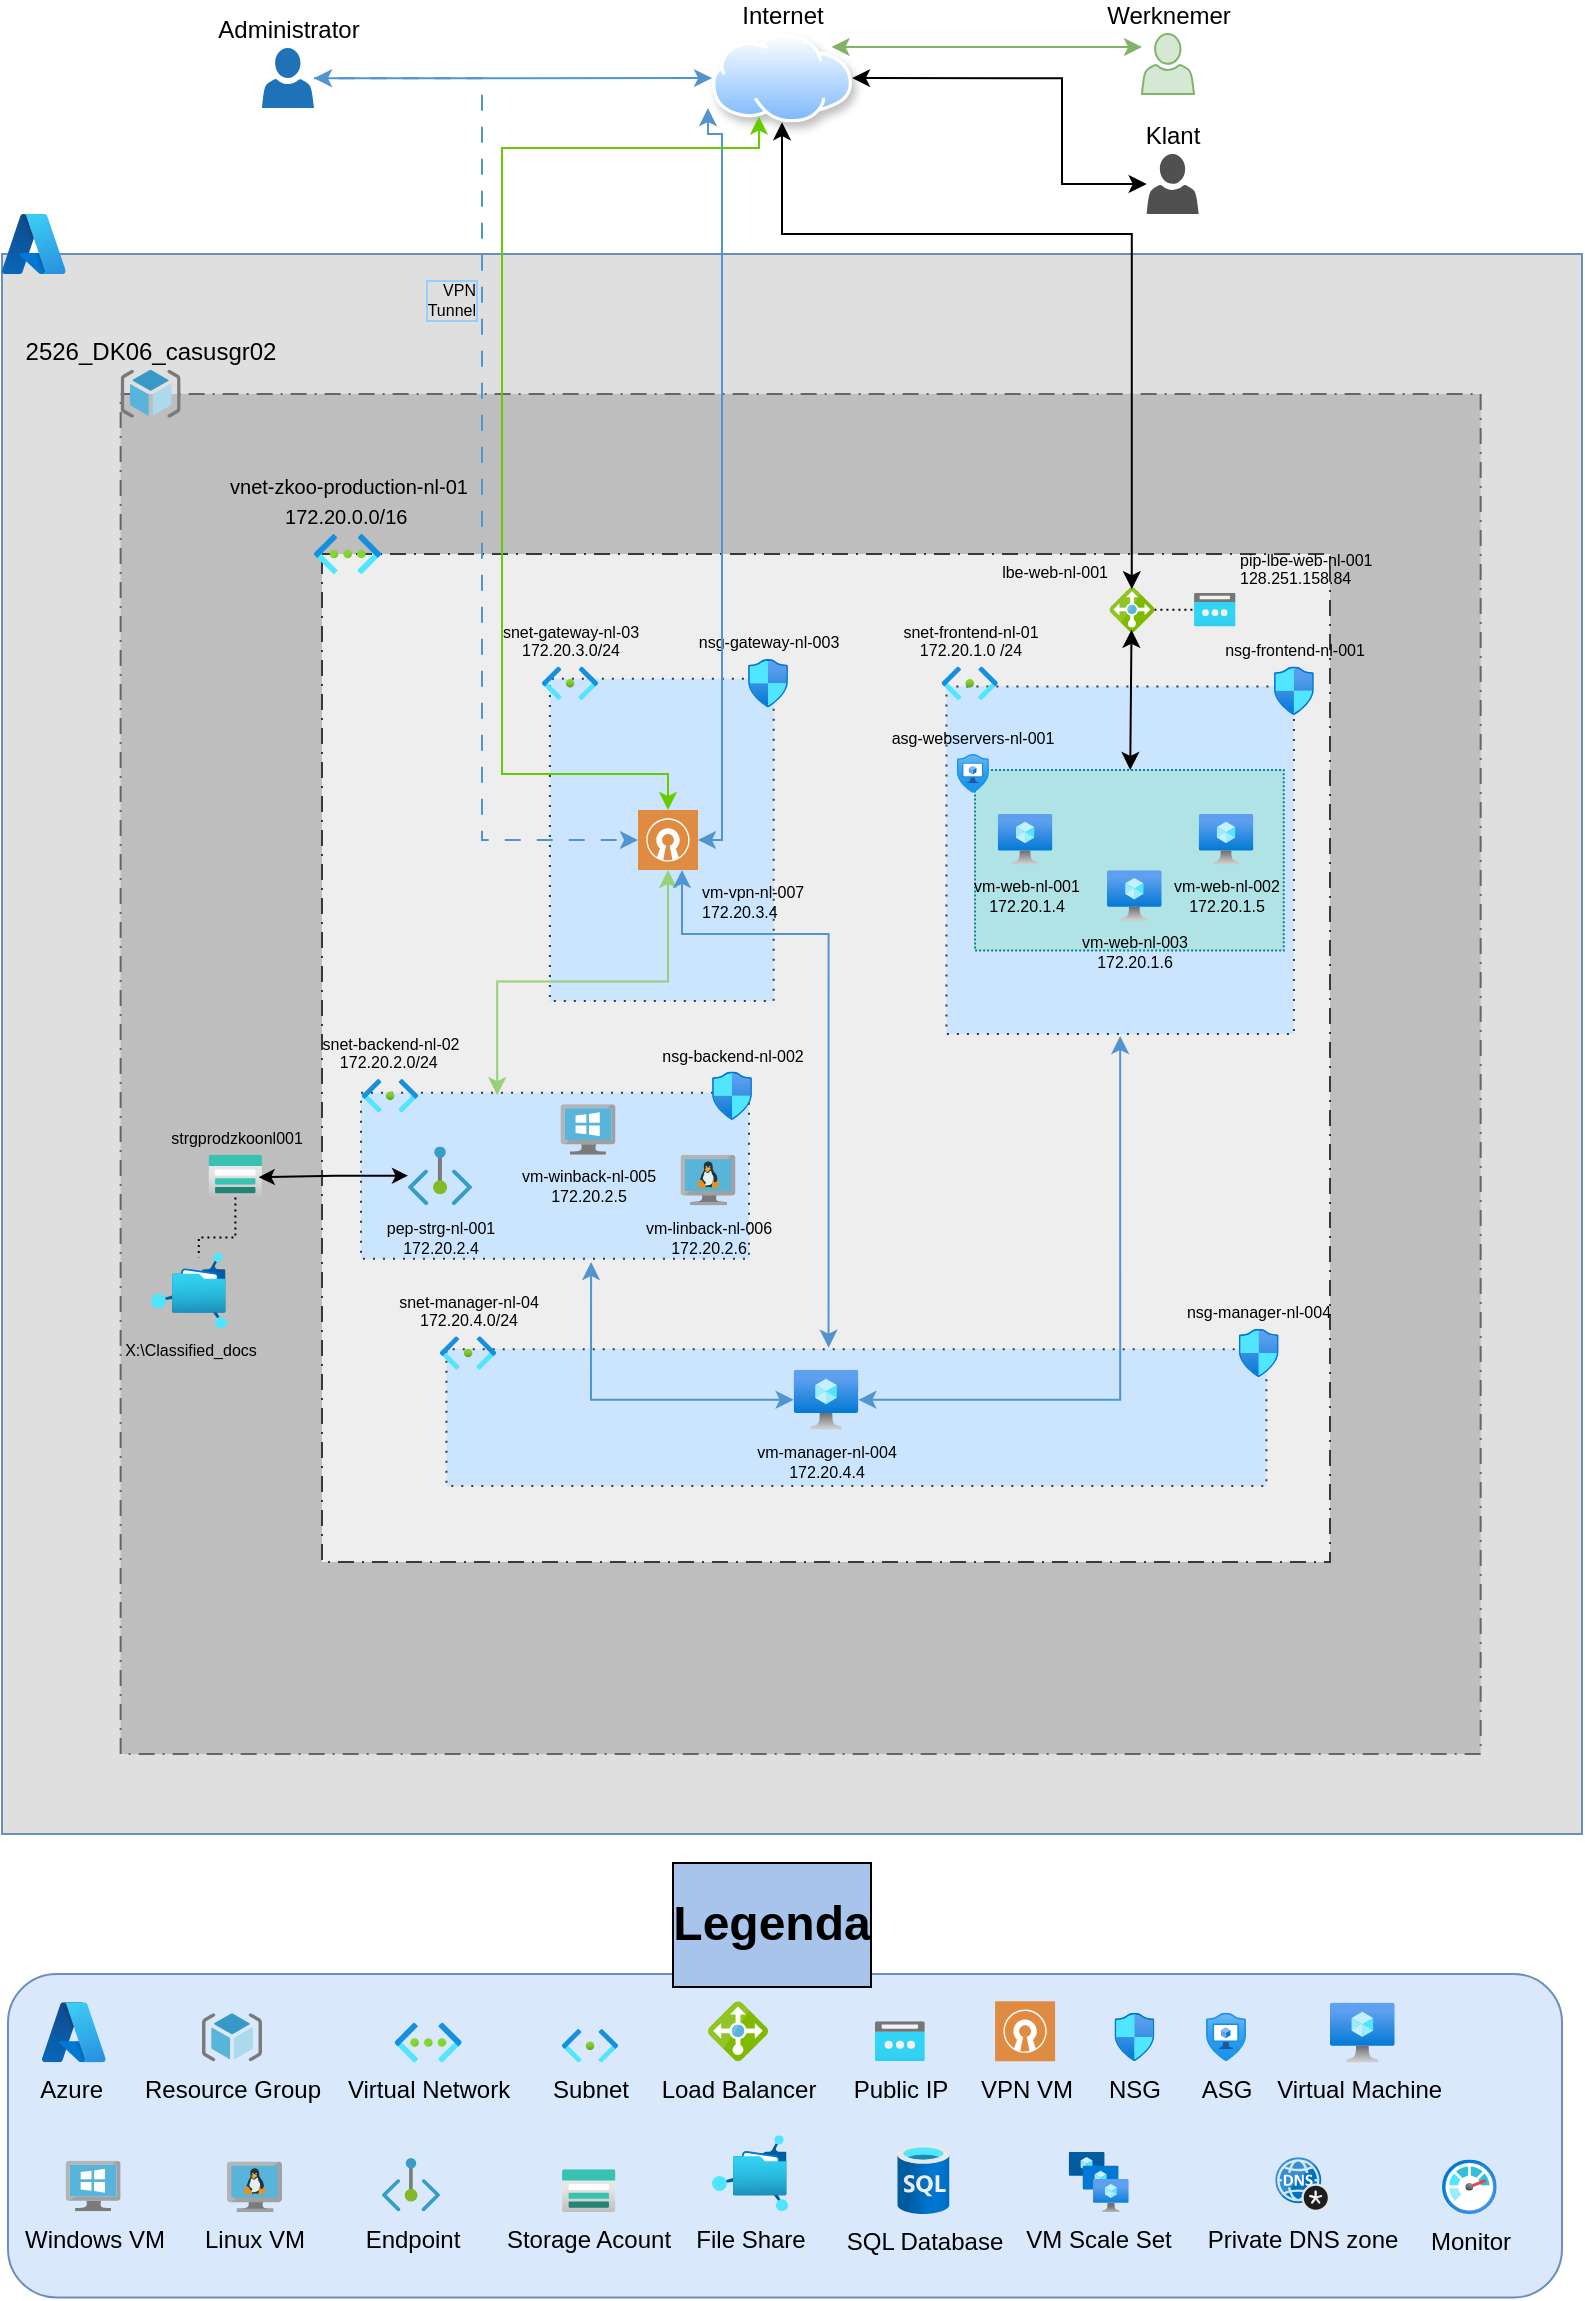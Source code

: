 <mxfile version="28.2.5">
  <diagram name="Pagina-1" id="Vlgs3-vD3yWlQ9Ya2_ih">
    <mxGraphModel dx="951" dy="519" grid="1" gridSize="10" guides="1" tooltips="1" connect="1" arrows="1" fold="1" page="1" pageScale="1" pageWidth="827" pageHeight="1169" math="0" shadow="0">
      <root>
        <mxCell id="0" />
        <mxCell id="1" parent="0" />
        <mxCell id="_ljBFFL1pftRcs8NAiXg-1" value="" style="rounded=1;whiteSpace=wrap;html=1;fillColor=#dae8fc;strokeColor=#6c8ebf;labelBackgroundColor=none;" parent="1" vertex="1">
          <mxGeometry x="33" y="990" width="777" height="161.75" as="geometry" />
        </mxCell>
        <mxCell id="9RAzOZE7e6CDI6lu2aur-12" value="" style="whiteSpace=wrap;html=1;aspect=fixed;perimeterSpacing=1;shadow=0;fillColor=#DFDFDF;strokeColor=#6c8ebf;labelBackgroundColor=none;" parent="1" vertex="1">
          <mxGeometry x="30" y="130" width="790" height="790" as="geometry" />
        </mxCell>
        <mxCell id="9RAzOZE7e6CDI6lu2aur-13" value="" style="whiteSpace=wrap;html=1;aspect=fixed;perimeterSpacing=0;shadow=0;dashed=1;dashPattern=8 4 1 4;labelBackgroundColor=none;fillColor=#BEBEBE;strokeColor=#666666;gradientColor=none;" parent="1" vertex="1">
          <mxGeometry x="89.32" y="200" width="680" height="680" as="geometry" />
        </mxCell>
        <mxCell id="9RAzOZE7e6CDI6lu2aur-14" value="" style="whiteSpace=wrap;html=1;aspect=fixed;perimeterSpacing=1;shadow=0;fillColor=#eeeeee;dashed=1;dashPattern=8 4 1 4;strokeColor=#36393d;labelBackgroundColor=none;" parent="1" vertex="1">
          <mxGeometry x="190" y="280" width="504" height="504" as="geometry" />
        </mxCell>
        <mxCell id="9RAzOZE7e6CDI6lu2aur-17" value="" style="whiteSpace=wrap;html=1;aspect=fixed;perimeterSpacing=1;shadow=0;fillColor=#cce5ff;dashed=1;dashPattern=1 4;strokeColor=#36393d;labelBackgroundColor=none;" parent="1" vertex="1">
          <mxGeometry x="502.21" y="346.25" width="173.75" height="173.75" as="geometry" />
        </mxCell>
        <mxCell id="9RAzOZE7e6CDI6lu2aur-25" value="" style="rounded=0;whiteSpace=wrap;html=1;dashed=1;dashPattern=1 1;labelBackgroundColor=none;fillColor=#b0e3e6;strokeColor=#0e8088;" parent="1" vertex="1">
          <mxGeometry x="516.52" y="387.98" width="154.37" height="90.29" as="geometry" />
        </mxCell>
        <mxCell id="9RAzOZE7e6CDI6lu2aur-2" value="Internet" style="image;aspect=fixed;perimeter=ellipsePerimeter;html=1;align=center;shadow=1;spacingTop=3;image=img/lib/active_directory/internet_cloud.svg;labelPosition=center;verticalLabelPosition=top;verticalAlign=bottom;labelBackgroundColor=none;imageBorder=none;imageBackground=none;" parent="1" vertex="1">
          <mxGeometry x="385" y="20" width="70" height="44.1" as="geometry" />
        </mxCell>
        <mxCell id="9RAzOZE7e6CDI6lu2aur-16" value="&lt;div&gt;snet-frontend-nl-01&lt;/div&gt;&lt;div&gt;172.20.1.0 /24&lt;/div&gt;" style="image;aspect=fixed;html=1;points=[];align=center;fontSize=8;image=img/lib/azure2/networking/Subnet.svg;labelBackgroundColor=none;labelPosition=center;verticalLabelPosition=top;verticalAlign=bottom;" parent="1" vertex="1">
          <mxGeometry x="499.86" y="336.24" width="28" height="16.77" as="geometry" />
        </mxCell>
        <mxCell id="9RAzOZE7e6CDI6lu2aur-18" value="pip-lbe-web-nl-001&lt;br&gt;128.251.158.84" style="image;aspect=fixed;html=1;points=[];align=left;fontSize=8;image=img/lib/azure2/networking/Public_IP_Addresses.svg;labelBackgroundColor=none;labelPosition=right;verticalLabelPosition=top;verticalAlign=bottom;" parent="1" vertex="1">
          <mxGeometry x="626" y="299.55" width="20.81" height="16.65" as="geometry" />
        </mxCell>
        <mxCell id="9RAzOZE7e6CDI6lu2aur-19" value="lbe-web-nl-001" style="image;sketch=0;aspect=fixed;html=1;points=[];align=right;fontSize=8;image=img/lib/mscae/Load_Balancer_feature.svg;labelBackgroundColor=none;labelPosition=left;verticalLabelPosition=top;verticalAlign=bottom;" parent="1" vertex="1">
          <mxGeometry x="583.79" y="296.66" width="22.42" height="22.42" as="geometry" />
        </mxCell>
        <mxCell id="9RAzOZE7e6CDI6lu2aur-20" value="vm-web-nl-001&lt;br&gt;&lt;span style=&quot;line-height: 110%;&quot;&gt;172.20.1.4&lt;/span&gt;" style="image;aspect=fixed;html=1;points=[];align=center;fontSize=8;image=img/lib/azure2/compute/Virtual_Machine.svg;labelBackgroundColor=none;verticalAlign=top;" parent="1" vertex="1">
          <mxGeometry x="527.86" y="410" width="27.35" height="25.36" as="geometry" />
        </mxCell>
        <mxCell id="9RAzOZE7e6CDI6lu2aur-21" value="vm-web-nl-003&lt;br&gt;172.20.1.6" style="image;aspect=fixed;html=1;points=[];align=center;fontSize=8;image=img/lib/azure2/compute/Virtual_Machine.svg;labelBackgroundColor=none;verticalAlign=top;" parent="1" vertex="1">
          <mxGeometry x="582.5" y="438.11" width="27.35" height="25.36" as="geometry" />
        </mxCell>
        <mxCell id="9RAzOZE7e6CDI6lu2aur-22" value="vm-web-nl-002&lt;br&gt;&lt;span style=&quot;line-height: 110%;&quot;&gt;172.20.1.5&lt;/span&gt;" style="image;aspect=fixed;html=1;points=[];align=center;fontSize=8;image=img/lib/azure2/compute/Virtual_Machine.svg;labelBackgroundColor=none;" parent="1" vertex="1">
          <mxGeometry x="628.35" y="410" width="27.35" height="25.36" as="geometry" />
        </mxCell>
        <mxCell id="9RAzOZE7e6CDI6lu2aur-23" value="&lt;font&gt;asg-webservers-nl-001&lt;/font&gt;" style="image;aspect=fixed;html=1;points=[];align=center;fontSize=8;image=img/lib/azure2/security/Application_Security_Groups.svg;labelBackgroundColor=none;labelPosition=center;verticalLabelPosition=top;verticalAlign=bottom;" parent="1" vertex="1">
          <mxGeometry x="507.46" y="380" width="16" height="19.43" as="geometry" />
        </mxCell>
        <mxCell id="9RAzOZE7e6CDI6lu2aur-26" value="&lt;font style=&quot;font-size: 8px;&quot;&gt;nsg-frontend-nl-001&lt;/font&gt;" style="image;aspect=fixed;html=1;points=[];align=center;fontSize=10;image=img/lib/azure2/networking/Network_Security_Groups.svg;labelBackgroundColor=none;labelPosition=center;verticalLabelPosition=top;verticalAlign=bottom;" parent="1" vertex="1">
          <mxGeometry x="665.96" y="336.24" width="20" height="24.28" as="geometry" />
        </mxCell>
        <mxCell id="9RAzOZE7e6CDI6lu2aur-30" value="" style="image;aspect=fixed;html=1;points=[];align=center;fontSize=12;image=img/lib/azure2/other/Azure_A.svg;labelBackgroundColor=none;" parent="1" vertex="1">
          <mxGeometry x="30" y="110" width="31.82" height="30" as="geometry" />
        </mxCell>
        <mxCell id="9RAzOZE7e6CDI6lu2aur-33" value="" style="image;aspect=fixed;html=1;points=[];align=center;fontSize=12;image=img/lib/azure2/networking/Private_Endpoint.svg;labelBackgroundColor=none;" parent="1" vertex="1">
          <mxGeometry x="474.75" y="710" width="29" height="26.58" as="geometry" />
        </mxCell>
        <mxCell id="9RAzOZE7e6CDI6lu2aur-52" style="edgeStyle=orthogonalEdgeStyle;rounded=0;orthogonalLoop=1;jettySize=auto;html=1;entryX=0;entryY=0.5;entryDx=0;entryDy=0;fillColor=#dae8fc;strokeColor=light-dark(#5294cf, #5294CF);labelBackgroundColor=none;startArrow=classic;startFill=1;" parent="1" source="9RAzOZE7e6CDI6lu2aur-34" target="9RAzOZE7e6CDI6lu2aur-2" edge="1">
          <mxGeometry relative="1" as="geometry" />
        </mxCell>
        <mxCell id="9RAzOZE7e6CDI6lu2aur-34" value="Administrator" style="sketch=0;pointerEvents=1;shadow=0;dashed=0;html=1;strokeColor=none;labelPosition=center;verticalLabelPosition=top;verticalAlign=bottom;outlineConnect=0;align=center;shape=mxgraph.office.users.user;fillColor=#2072B8;labelBackgroundColor=none;" parent="1" vertex="1">
          <mxGeometry x="160" y="27.05" width="26" height="30" as="geometry" />
        </mxCell>
        <mxCell id="9RAzOZE7e6CDI6lu2aur-51" style="edgeStyle=orthogonalEdgeStyle;rounded=0;orthogonalLoop=1;jettySize=auto;html=1;entryX=1;entryY=0;entryDx=0;entryDy=0;fillColor=#d5e8d4;strokeColor=#82b366;labelBackgroundColor=none;startArrow=classic;startFill=1;" parent="1" source="9RAzOZE7e6CDI6lu2aur-35" target="9RAzOZE7e6CDI6lu2aur-2" edge="1">
          <mxGeometry relative="1" as="geometry">
            <Array as="points">
              <mxPoint x="527" y="27" />
            </Array>
          </mxGeometry>
        </mxCell>
        <mxCell id="9RAzOZE7e6CDI6lu2aur-35" value="Werknemer" style="sketch=0;pointerEvents=1;shadow=0;dashed=0;html=1;strokeColor=#82b366;labelPosition=center;verticalLabelPosition=top;verticalAlign=bottom;outlineConnect=0;align=center;shape=mxgraph.office.users.user;fillColor=#d5e8d4;labelBackgroundColor=none;" parent="1" vertex="1">
          <mxGeometry x="600" y="20" width="26" height="30" as="geometry" />
        </mxCell>
        <mxCell id="9RAzOZE7e6CDI6lu2aur-44" style="edgeStyle=orthogonalEdgeStyle;rounded=0;orthogonalLoop=1;jettySize=auto;html=1;entryX=1;entryY=0.5;entryDx=0;entryDy=0;labelBackgroundColor=none;startArrow=classic;startFill=1;" parent="1" source="9RAzOZE7e6CDI6lu2aur-36" target="9RAzOZE7e6CDI6lu2aur-2" edge="1">
          <mxGeometry relative="1" as="geometry">
            <Array as="points">
              <mxPoint x="560" y="95" />
              <mxPoint x="560" y="42" />
            </Array>
          </mxGeometry>
        </mxCell>
        <mxCell id="9RAzOZE7e6CDI6lu2aur-36" value="Klant" style="sketch=0;pointerEvents=1;shadow=0;dashed=0;html=1;strokeColor=none;fillColor=#505050;labelPosition=center;verticalLabelPosition=top;verticalAlign=bottom;outlineConnect=0;align=center;shape=mxgraph.office.users.user;labelBackgroundColor=none;" parent="1" vertex="1">
          <mxGeometry x="602.35" y="80" width="26" height="30" as="geometry" />
        </mxCell>
        <mxCell id="9RAzOZE7e6CDI6lu2aur-37" value="&lt;font&gt;strgprodzkoonl001&lt;/font&gt;" style="image;aspect=fixed;html=1;points=[];align=center;fontSize=8;image=img/lib/azure2/storage/Storage_Accounts.svg;labelBackgroundColor=none;labelPosition=center;verticalLabelPosition=top;verticalAlign=bottom;" parent="1" vertex="1">
          <mxGeometry x="133.25" y="580.38" width="26.75" height="21.4" as="geometry" />
        </mxCell>
        <mxCell id="9RAzOZE7e6CDI6lu2aur-38" value="" style="rounded=0;whiteSpace=wrap;html=1;rotation=90;fillColor=#cce5ff;dashed=1;dashPattern=1 4;strokeColor=#36393d;labelBackgroundColor=none;" parent="1" vertex="1">
          <mxGeometry x="279.36" y="367.03" width="161.07" height="111.88" as="geometry" />
        </mxCell>
        <mxCell id="9RAzOZE7e6CDI6lu2aur-15" value="&lt;font style=&quot;font-size: 10px;&quot;&gt;vnet-zkoo-production-nl-01&lt;br&gt;172.20.0.0/16&amp;nbsp;&lt;/font&gt;" style="image;aspect=fixed;html=1;points=[];align=center;fontSize=12;image=img/lib/azure2/networking/Virtual_Networks.svg;labelBackgroundColor=none;verticalAlign=bottom;labelPosition=center;verticalLabelPosition=top;" parent="1" vertex="1">
          <mxGeometry x="186" y="270" width="33.5" height="20" as="geometry" />
        </mxCell>
        <mxCell id="9RAzOZE7e6CDI6lu2aur-46" value="" style="endArrow=classic;html=1;rounded=0;exitX=0.489;exitY=0.947;exitDx=0;exitDy=0;exitPerimeter=0;labelBackgroundColor=none;endFill=1;startArrow=classic;startFill=1;" parent="1" source="9RAzOZE7e6CDI6lu2aur-19" target="9RAzOZE7e6CDI6lu2aur-25" edge="1">
          <mxGeometry width="50" height="50" relative="1" as="geometry">
            <mxPoint x="494.24" y="373.13" as="sourcePoint" />
            <mxPoint x="520" y="420" as="targetPoint" />
          </mxGeometry>
        </mxCell>
        <mxCell id="9RAzOZE7e6CDI6lu2aur-1" value="2526_DK06_casusgr02" style="image;sketch=0;aspect=fixed;html=1;points=[];align=center;fontSize=12;image=img/lib/mscae/ResourceGroup.svg;labelPosition=center;verticalLabelPosition=top;verticalAlign=bottom;labelBackgroundColor=none;" parent="1" vertex="1">
          <mxGeometry x="89.32" y="187.85" width="30" height="24" as="geometry" />
        </mxCell>
        <mxCell id="9RAzOZE7e6CDI6lu2aur-54" value="&lt;font&gt;nsg-gateway-nl-003&lt;/font&gt;" style="image;aspect=fixed;html=1;points=[];align=center;fontSize=8;image=img/lib/azure2/networking/Network_Security_Groups.svg;labelBackgroundColor=none;labelPosition=center;verticalLabelPosition=top;verticalAlign=bottom;" parent="1" vertex="1">
          <mxGeometry x="403" y="332.48" width="20" height="24.28" as="geometry" />
        </mxCell>
        <mxCell id="9RAzOZE7e6CDI6lu2aur-55" value="&lt;div&gt;snet-gateway-nl-03&lt;/div&gt;&lt;div&gt;172.20.3.0/24&lt;/div&gt;" style="image;aspect=fixed;html=1;points=[];align=center;fontSize=8;image=img/lib/azure2/networking/Subnet.svg;labelBackgroundColor=none;labelPosition=center;verticalLabelPosition=top;verticalAlign=bottom;" parent="1" vertex="1">
          <mxGeometry x="300" y="336.24" width="28" height="16.77" as="geometry" />
        </mxCell>
        <mxCell id="9RAzOZE7e6CDI6lu2aur-66" value="&lt;div&gt;Azure&amp;nbsp;&lt;/div&gt;&lt;div&gt;&lt;br&gt;&lt;/div&gt;" style="image;aspect=fixed;html=1;points=[];align=center;fontSize=12;image=img/lib/azure2/other/Azure_A.svg;labelBackgroundColor=none;" parent="1" vertex="1">
          <mxGeometry x="50" y="1004.11" width="31.82" height="30" as="geometry" />
        </mxCell>
        <mxCell id="9RAzOZE7e6CDI6lu2aur-67" value="Resource Group" style="image;sketch=0;aspect=fixed;html=1;points=[];align=center;fontSize=12;image=img/lib/mscae/ResourceGroup.svg;labelBackgroundColor=none;" parent="1" vertex="1">
          <mxGeometry x="130" y="1009.62" width="30" height="24" as="geometry" />
        </mxCell>
        <mxCell id="9RAzOZE7e6CDI6lu2aur-68" value="Virtual Network" style="image;aspect=fixed;html=1;points=[];align=center;fontSize=12;image=img/lib/azure2/networking/Virtual_Networks.svg;labelBackgroundColor=none;" parent="1" vertex="1">
          <mxGeometry x="226.33" y="1014.28" width="33.5" height="20" as="geometry" />
        </mxCell>
        <mxCell id="9RAzOZE7e6CDI6lu2aur-69" value="Subnet" style="image;aspect=fixed;html=1;points=[];align=center;fontSize=12;image=img/lib/azure2/networking/Subnet.svg;labelBackgroundColor=none;" parent="1" vertex="1">
          <mxGeometry x="310" y="1017.51" width="28" height="16.77" as="geometry" />
        </mxCell>
        <mxCell id="9RAzOZE7e6CDI6lu2aur-71" value="Load Balancer" style="image;sketch=0;aspect=fixed;html=1;points=[];align=center;fontSize=12;image=img/lib/mscae/Load_Balancer_feature.svg;labelBackgroundColor=none;" parent="1" vertex="1">
          <mxGeometry x="383" y="1003.62" width="30" height="30" as="geometry" />
        </mxCell>
        <mxCell id="9RAzOZE7e6CDI6lu2aur-72" value="Public IP" style="image;aspect=fixed;html=1;points=[];align=center;fontSize=12;image=img/lib/azure2/networking/Public_IP_Addresses.svg;labelBackgroundColor=none;" parent="1" vertex="1">
          <mxGeometry x="466.43" y="1013.62" width="25" height="20" as="geometry" />
        </mxCell>
        <mxCell id="9RAzOZE7e6CDI6lu2aur-74" value="NSG" style="image;aspect=fixed;html=1;points=[];align=center;fontSize=12;image=img/lib/azure2/networking/Network_Security_Groups.svg;labelBackgroundColor=none;" parent="1" vertex="1">
          <mxGeometry x="586.21" y="1009.34" width="20" height="24.28" as="geometry" />
        </mxCell>
        <mxCell id="9RAzOZE7e6CDI6lu2aur-75" value="ASG" style="image;aspect=fixed;html=1;points=[];align=center;fontSize=12;image=img/lib/azure2/security/Application_Security_Groups.svg;labelBackgroundColor=none;" parent="1" vertex="1">
          <mxGeometry x="632.02" y="1009.34" width="20" height="24.28" as="geometry" />
        </mxCell>
        <mxCell id="9RAzOZE7e6CDI6lu2aur-76" value="Virtual Machine&amp;nbsp;" style="image;aspect=fixed;html=1;points=[];align=center;fontSize=12;image=img/lib/azure2/compute/Virtual_Machine.svg;labelBackgroundColor=none;" parent="1" vertex="1">
          <mxGeometry x="694" y="1004.28" width="32.35" height="30" as="geometry" />
        </mxCell>
        <mxCell id="9RAzOZE7e6CDI6lu2aur-77" value="Windows VM" style="image;sketch=0;aspect=fixed;html=1;points=[];align=center;fontSize=12;image=img/lib/mscae/VirtualMachineWindows.svg;labelBackgroundColor=none;" parent="1" vertex="1">
          <mxGeometry x="61.82" y="1083.32" width="27.5" height="25.3" as="geometry" />
        </mxCell>
        <mxCell id="9RAzOZE7e6CDI6lu2aur-78" value="Linux VM" style="image;sketch=0;aspect=fixed;html=1;points=[];align=center;fontSize=12;image=img/lib/mscae/VM_Linux.svg;labelBackgroundColor=none;" parent="1" vertex="1">
          <mxGeometry x="142.5" y="1083.73" width="27.5" height="25.3" as="geometry" />
        </mxCell>
        <mxCell id="9RAzOZE7e6CDI6lu2aur-79" value="Storage Acount" style="image;aspect=fixed;html=1;points=[];align=center;fontSize=12;image=img/lib/azure2/storage/Storage_Accounts.svg;labelBackgroundColor=none;" parent="1" vertex="1">
          <mxGeometry x="310" y="1087.6" width="26.75" height="21.4" as="geometry" />
        </mxCell>
        <mxCell id="9RAzOZE7e6CDI6lu2aur-80" value="Endpoint" style="image;aspect=fixed;html=1;points=[];align=center;fontSize=12;image=img/lib/azure2/networking/Private_Endpoint.svg;labelBackgroundColor=none;" parent="1" vertex="1">
          <mxGeometry x="220" y="1082.04" width="29" height="26.58" as="geometry" />
        </mxCell>
        <mxCell id="9RAzOZE7e6CDI6lu2aur-84" value="VM Scale Set" style="image;aspect=fixed;html=1;points=[];align=center;fontSize=12;image=img/lib/azure2/compute/VM_Scale_Sets.svg;labelBackgroundColor=none;" parent="1" vertex="1">
          <mxGeometry x="563.37" y="1079" width="30" height="30" as="geometry" />
        </mxCell>
        <mxCell id="9RAzOZE7e6CDI6lu2aur-85" value="Monitor" style="image;aspect=fixed;html=1;points=[];align=center;fontSize=12;image=img/lib/azure2/management_governance/Monitor.svg;labelBackgroundColor=none;" parent="1" vertex="1">
          <mxGeometry x="750" y="1082.7" width="27.35" height="27.35" as="geometry" />
        </mxCell>
        <mxCell id="9RAzOZE7e6CDI6lu2aur-86" value="Private DNS zone" style="image;sketch=0;aspect=fixed;html=1;points=[];align=center;fontSize=12;image=img/lib/mscae/DNS_Private_Zones.svg;labelBackgroundColor=none;" parent="1" vertex="1">
          <mxGeometry x="666.65" y="1081.65" width="27.35" height="27.35" as="geometry" />
        </mxCell>
        <mxCell id="JLNbLjvHFztpqkfQ3VYR-2" value="" style="rounded=0;whiteSpace=wrap;html=1;rotation=90;fillColor=#cce5ff;dashed=1;dashPattern=1 4;strokeColor=#36393d;labelBackgroundColor=none;" parent="1" vertex="1">
          <mxGeometry x="423" y="506.79" width="68.43" height="410" as="geometry" />
        </mxCell>
        <mxCell id="ezc3YGfQ1S8o-atjYG3j-8" style="edgeStyle=orthogonalEdgeStyle;rounded=0;orthogonalLoop=1;jettySize=auto;html=1;entryX=0.5;entryY=1;entryDx=0;entryDy=0;strokeColor=light-dark(#5294CF,#5294CF);startArrow=classic;startFill=1;" parent="1" source="9RAzOZE7e6CDI6lu2aur-42" target="9RAzOZE7e6CDI6lu2aur-17" edge="1">
          <mxGeometry relative="1" as="geometry" />
        </mxCell>
        <mxCell id="9RAzOZE7e6CDI6lu2aur-42" value="vm-manager-nl-004&lt;br&gt;172.20.4.4" style="image;aspect=fixed;html=1;points=[];align=center;fontSize=8;image=img/lib/azure2/compute/Virtual_Machine.svg;labelBackgroundColor=none;" parent="1" vertex="1">
          <mxGeometry x="425.83" y="687.86" width="32.35" height="30" as="geometry" />
        </mxCell>
        <mxCell id="JLNbLjvHFztpqkfQ3VYR-3" value="&lt;div&gt;snet-manager-nl-04&lt;/div&gt;&lt;div&gt;172.20.4.0/24&lt;/div&gt;" style="image;aspect=fixed;html=1;points=[];align=center;fontSize=8;image=img/lib/azure2/networking/Subnet.svg;labelBackgroundColor=none;labelPosition=center;verticalLabelPosition=top;verticalAlign=bottom;" parent="1" vertex="1">
          <mxGeometry x="249" y="671.09" width="28" height="16.77" as="geometry" />
        </mxCell>
        <mxCell id="JLNbLjvHFztpqkfQ3VYR-6" value="X:\Classified_docs" style="image;aspect=fixed;html=1;points=[];align=center;fontSize=8;image=img/lib/azure2/storage/Azure_Fileshare.svg;labelBackgroundColor=none;" parent="1" vertex="1">
          <mxGeometry x="104.5" y="629.33" width="38" height="38" as="geometry" />
        </mxCell>
        <mxCell id="JLNbLjvHFztpqkfQ3VYR-7" style="edgeStyle=orthogonalEdgeStyle;rounded=0;orthogonalLoop=1;jettySize=auto;html=1;exitX=0;exitY=1;exitDx=0;exitDy=0;strokeColor=light-dark(#5294CF,#5294CF);curved=0;labelBackgroundColor=none;flowAnimation=0;startArrow=classic;startFill=1;" parent="1" target="sQIJ7N-8Z21Tld_H8qOv-9" edge="1">
          <mxGeometry relative="1" as="geometry">
            <mxPoint x="382.984" y="57.046" as="sourcePoint" />
            <mxPoint x="357.18" y="448.047" as="targetPoint" />
            <Array as="points">
              <mxPoint x="383" y="70" />
              <mxPoint x="390" y="70" />
              <mxPoint x="390" y="423" />
            </Array>
          </mxGeometry>
        </mxCell>
        <mxCell id="JLNbLjvHFztpqkfQ3VYR-8" style="edgeStyle=orthogonalEdgeStyle;rounded=0;orthogonalLoop=1;jettySize=auto;html=1;exitX=0.335;exitY=0.936;exitDx=0;exitDy=0;strokeColor=#66CC00;labelBackgroundColor=none;startArrow=classic;startFill=1;exitPerimeter=0;" parent="1" source="9RAzOZE7e6CDI6lu2aur-2" target="sQIJ7N-8Z21Tld_H8qOv-9" edge="1">
          <mxGeometry relative="1" as="geometry">
            <Array as="points">
              <mxPoint x="409" y="77" />
              <mxPoint x="280" y="77" />
              <mxPoint x="280" y="390" />
              <mxPoint x="363" y="390" />
            </Array>
            <mxPoint x="407.194" y="77.193" as="sourcePoint" />
            <mxPoint x="264.95" y="429.429" as="targetPoint" />
          </mxGeometry>
        </mxCell>
        <mxCell id="JLNbLjvHFztpqkfQ3VYR-11" value="nsg-manager-nl-004" style="image;aspect=fixed;html=1;points=[];align=center;fontSize=8;image=img/lib/azure2/networking/Network_Security_Groups.svg;labelBackgroundColor=none;labelPosition=center;verticalLabelPosition=top;verticalAlign=bottom;" parent="1" vertex="1">
          <mxGeometry x="648.35" y="667.33" width="20" height="24.28" as="geometry" />
        </mxCell>
        <mxCell id="JLNbLjvHFztpqkfQ3VYR-14" value="SQL Database" style="image;aspect=fixed;html=1;points=[];align=center;fontSize=12;image=img/lib/azure2/databases/SQL_Database.svg;labelBackgroundColor=none;" parent="1" vertex="1">
          <mxGeometry x="477.65" y="1075.25" width="26.1" height="34.8" as="geometry" />
        </mxCell>
        <mxCell id="JLNbLjvHFztpqkfQ3VYR-15" value="File Share" style="image;aspect=fixed;html=1;points=[];align=center;fontSize=12;image=img/lib/azure2/storage/Azure_Fileshare.svg;labelBackgroundColor=none;" parent="1" vertex="1">
          <mxGeometry x="385" y="1070.62" width="38" height="38" as="geometry" />
        </mxCell>
        <mxCell id="_ljBFFL1pftRcs8NAiXg-2" value="&lt;h1&gt;Legenda&lt;/h1&gt;" style="text;html=1;align=center;verticalAlign=middle;whiteSpace=wrap;rounded=0;labelBackgroundColor=#A9C4EB;labelBorderColor=default;" parent="1" vertex="1">
          <mxGeometry x="310" y="950" width="210" height="30" as="geometry" />
        </mxCell>
        <mxCell id="sQIJ7N-8Z21Tld_H8qOv-1" style="edgeStyle=orthogonalEdgeStyle;rounded=0;orthogonalLoop=1;jettySize=auto;html=1;entryX=0.629;entryY=0.061;entryDx=0;entryDy=0;entryPerimeter=0;endArrow=none;endFill=0;dashed=1;dashPattern=1 2;" parent="1" source="9RAzOZE7e6CDI6lu2aur-37" target="JLNbLjvHFztpqkfQ3VYR-6" edge="1">
          <mxGeometry relative="1" as="geometry" />
        </mxCell>
        <mxCell id="sQIJ7N-8Z21Tld_H8qOv-2" style="edgeStyle=orthogonalEdgeStyle;rounded=0;orthogonalLoop=1;jettySize=auto;html=1;entryX=0.04;entryY=0.521;entryDx=0;entryDy=0;entryPerimeter=0;dashed=1;dashPattern=1 2;endArrow=none;endFill=0;" parent="1" source="9RAzOZE7e6CDI6lu2aur-19" target="9RAzOZE7e6CDI6lu2aur-18" edge="1">
          <mxGeometry relative="1" as="geometry" />
        </mxCell>
        <mxCell id="sQIJ7N-8Z21Tld_H8qOv-3" style="edgeStyle=orthogonalEdgeStyle;rounded=0;orthogonalLoop=1;jettySize=auto;html=1;entryX=0.495;entryY=0.041;entryDx=0;entryDy=0;entryPerimeter=0;startArrow=classic;startFill=1;" parent="1" source="9RAzOZE7e6CDI6lu2aur-2" target="9RAzOZE7e6CDI6lu2aur-19" edge="1">
          <mxGeometry relative="1" as="geometry">
            <Array as="points">
              <mxPoint x="420" y="120" />
              <mxPoint x="595" y="120" />
            </Array>
          </mxGeometry>
        </mxCell>
        <mxCell id="sQIJ7N-8Z21Tld_H8qOv-9" value="vm-vpn-nl-007&lt;br&gt;172.20.3.4" style="sketch=0;pointerEvents=1;shadow=0;dashed=0;html=1;strokeColor=none;fillColor=#DF8C42;labelPosition=right;verticalLabelPosition=bottom;verticalAlign=top;align=left;outlineConnect=0;shape=mxgraph.veeam2.open_vpn;fontSize=8;" parent="1" vertex="1">
          <mxGeometry x="348.0" y="407.97" width="30" height="30" as="geometry" />
        </mxCell>
        <mxCell id="sQIJ7N-8Z21Tld_H8qOv-11" style="edgeStyle=orthogonalEdgeStyle;rounded=0;orthogonalLoop=1;jettySize=auto;html=1;flowAnimation=1;fillColor=#cce5ff;strokeColor=light-dark(#5294cf, #babdc0);" parent="1" source="9RAzOZE7e6CDI6lu2aur-34" target="sQIJ7N-8Z21Tld_H8qOv-9" edge="1">
          <mxGeometry relative="1" as="geometry">
            <Array as="points">
              <mxPoint x="270" y="42" />
            </Array>
          </mxGeometry>
        </mxCell>
        <mxCell id="sQIJ7N-8Z21Tld_H8qOv-12" value="VPN Tunnel" style="edgeLabel;html=1;align=right;verticalAlign=middle;resizable=0;points=[];labelBackgroundColor=none;labelPosition=left;verticalLabelPosition=middle;fontSize=8;labelBorderColor=#99CCFF;whiteSpace=wrap;" parent="sQIJ7N-8Z21Tld_H8qOv-11" vertex="1" connectable="0">
          <mxGeometry x="-0.014" y="-1" relative="1" as="geometry">
            <mxPoint y="-73" as="offset" />
          </mxGeometry>
        </mxCell>
        <mxCell id="ezc3YGfQ1S8o-atjYG3j-2" value="" style="rounded=0;whiteSpace=wrap;html=1;rotation=90;fillColor=#cce5ff;dashed=1;dashPattern=1 4;strokeColor=#36393d;labelBackgroundColor=none;" parent="1" vertex="1">
          <mxGeometry x="265.01" y="493.86" width="82.99" height="194" as="geometry" />
        </mxCell>
        <mxCell id="9RAzOZE7e6CDI6lu2aur-28" value="&lt;div&gt;snet-backend-nl-02&lt;/div&gt;&lt;div&gt;172.20.2.0/24&amp;nbsp;&lt;/div&gt;" style="image;aspect=fixed;html=1;points=[];align=center;fontSize=8;image=img/lib/azure2/networking/Subnet.svg;labelBackgroundColor=none;labelPosition=center;verticalLabelPosition=top;verticalAlign=bottom;" parent="1" vertex="1">
          <mxGeometry x="210" y="542.49" width="28" height="16.77" as="geometry" />
        </mxCell>
        <mxCell id="9RAzOZE7e6CDI6lu2aur-29" value="&lt;div&gt;&lt;font style=&quot;font-size: 8px;&quot;&gt;nsg-backend-nl-002&lt;/font&gt;&lt;/div&gt;" style="image;aspect=fixed;html=1;points=[];align=center;fontSize=12;image=img/lib/azure2/networking/Network_Security_Groups.svg;labelBackgroundColor=none;labelPosition=center;verticalLabelPosition=top;verticalAlign=bottom;" parent="1" vertex="1">
          <mxGeometry x="385" y="538.73" width="20" height="24.28" as="geometry" />
        </mxCell>
        <mxCell id="9RAzOZE7e6CDI6lu2aur-31" value="vm-linback-nl-006&lt;br&gt;172.20.2.6" style="image;sketch=0;aspect=fixed;html=1;points=[];align=center;fontSize=8;image=img/lib/mscae/VM_Linux.svg;labelBackgroundColor=none;labelPosition=center;verticalLabelPosition=bottom;verticalAlign=top;" parent="1" vertex="1">
          <mxGeometry x="369.25" y="580.38" width="27.5" height="25.3" as="geometry" />
        </mxCell>
        <mxCell id="9RAzOZE7e6CDI6lu2aur-32" value="vm-winback-nl-005&lt;br&gt;172.20.2.5" style="image;sketch=0;aspect=fixed;html=1;points=[];align=center;fontSize=8;image=img/lib/mscae/VirtualMachineWindows.svg;labelBackgroundColor=none;labelPosition=center;verticalLabelPosition=bottom;verticalAlign=top;" parent="1" vertex="1">
          <mxGeometry x="309.25" y="555.08" width="27.5" height="25.3" as="geometry" />
        </mxCell>
        <mxCell id="ezc3YGfQ1S8o-atjYG3j-3" value="pep-strg-nl-001&lt;br&gt;172.20.2.4" style="image;aspect=fixed;html=1;points=[];align=center;fontSize=8;image=img/lib/azure2/networking/Private_Endpoint.svg;labelBackgroundColor=none;" parent="1" vertex="1">
          <mxGeometry x="233.01" y="576.2" width="32" height="29.33" as="geometry" />
        </mxCell>
        <mxCell id="ezc3YGfQ1S8o-atjYG3j-4" style="edgeStyle=orthogonalEdgeStyle;rounded=0;orthogonalLoop=1;jettySize=auto;html=1;entryX=0.939;entryY=0.525;entryDx=0;entryDy=0;entryPerimeter=0;startArrow=classic;startFill=1;startSize=5;endSize=5;strokeWidth=1;strokeColor=default;jumpSize=6;" parent="1" source="ezc3YGfQ1S8o-atjYG3j-3" target="9RAzOZE7e6CDI6lu2aur-37" edge="1">
          <mxGeometry relative="1" as="geometry" />
        </mxCell>
        <mxCell id="ezc3YGfQ1S8o-atjYG3j-5" style="edgeStyle=orthogonalEdgeStyle;rounded=0;orthogonalLoop=1;jettySize=auto;html=1;entryX=0.015;entryY=0.649;entryDx=0;entryDy=0;entryPerimeter=0;fontColor=none;noLabel=1;strokeColor=#97D077;startArrow=classic;startFill=1;" parent="1" source="sQIJ7N-8Z21Tld_H8qOv-9" target="ezc3YGfQ1S8o-atjYG3j-2" edge="1">
          <mxGeometry relative="1" as="geometry" />
        </mxCell>
        <mxCell id="ezc3YGfQ1S8o-atjYG3j-6" style="edgeStyle=orthogonalEdgeStyle;rounded=0;orthogonalLoop=1;jettySize=auto;html=1;entryX=-0.011;entryY=0.534;entryDx=0;entryDy=0;entryPerimeter=0;strokeColor=light-dark(#5294CF,#5294CF);startArrow=classic;startFill=1;" parent="1" source="sQIJ7N-8Z21Tld_H8qOv-9" target="JLNbLjvHFztpqkfQ3VYR-2" edge="1">
          <mxGeometry relative="1" as="geometry">
            <Array as="points">
              <mxPoint x="370" y="470" />
              <mxPoint x="443" y="470" />
            </Array>
          </mxGeometry>
        </mxCell>
        <mxCell id="ezc3YGfQ1S8o-atjYG3j-7" style="edgeStyle=orthogonalEdgeStyle;rounded=0;orthogonalLoop=1;jettySize=auto;html=1;entryX=1.02;entryY=0.407;entryDx=0;entryDy=0;entryPerimeter=0;strokeColor=light-dark(#5294CF,#5294CF);startArrow=classic;startFill=1;" parent="1" source="9RAzOZE7e6CDI6lu2aur-42" target="ezc3YGfQ1S8o-atjYG3j-2" edge="1">
          <mxGeometry relative="1" as="geometry" />
        </mxCell>
        <mxCell id="ezc3YGfQ1S8o-atjYG3j-9" value="VPN VM" style="sketch=0;pointerEvents=1;shadow=0;dashed=0;html=1;strokeColor=none;fillColor=#DF8C42;labelPosition=center;verticalLabelPosition=bottom;verticalAlign=top;align=center;outlineConnect=0;shape=mxgraph.veeam2.open_vpn;" parent="1" vertex="1">
          <mxGeometry x="526.54" y="1003.62" width="30" height="30" as="geometry" />
        </mxCell>
      </root>
    </mxGraphModel>
  </diagram>
</mxfile>
